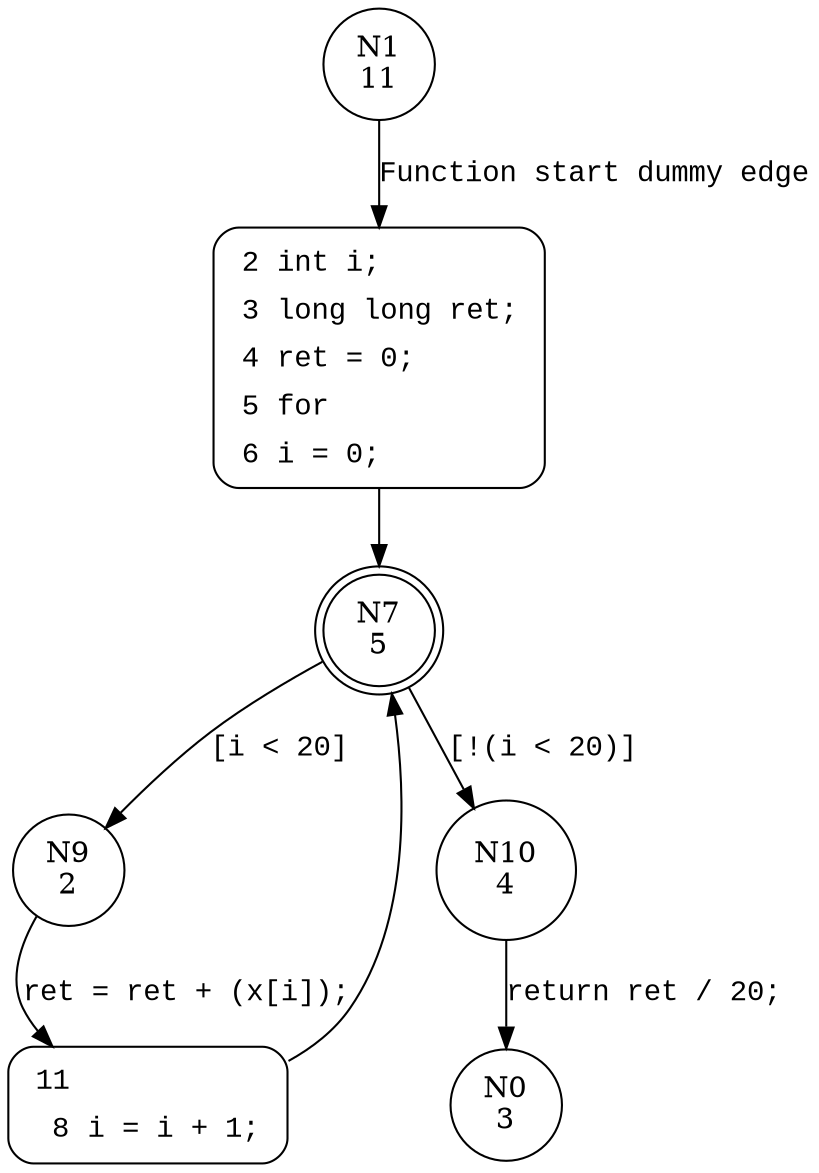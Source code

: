 digraph avg {
1 [shape="circle" label="N1\n11"]
2 [shape="circle" label="N2\n10"]
7 [shape="doublecircle" label="N7\n5"]
9 [shape="circle" label="N9\n2"]
10 [shape="circle" label="N10\n4"]
11 [shape="circle" label="N11\n1"]
0 [shape="circle" label="N0\n3"]
2 [style="filled,bold" penwidth="1" fillcolor="white" fontname="Courier New" shape="Mrecord" label=<<table border="0" cellborder="0" cellpadding="3" bgcolor="white"><tr><td align="right">2</td><td align="left">int i;</td></tr><tr><td align="right">3</td><td align="left">long long ret;</td></tr><tr><td align="right">4</td><td align="left">ret = 0;</td></tr><tr><td align="right">5</td><td align="left">for</td></tr><tr><td align="right">6</td><td align="left">i = 0;</td></tr></table>>]
2 -> 7[label=""]
11 [style="filled,bold" penwidth="1" fillcolor="white" fontname="Courier New" shape="Mrecord" label=<<table border="0" cellborder="0" cellpadding="3" bgcolor="white"><tr><td align="right">11</td><td align="left"></td></tr><tr><td align="right">8</td><td align="left">i = i + 1;</td></tr></table>>]
11 -> 7[label=""]
1 -> 2 [label="Function start dummy edge" fontname="Courier New"]
7 -> 9 [label="[i < 20]" fontname="Courier New"]
7 -> 10 [label="[!(i < 20)]" fontname="Courier New"]
9 -> 11 [label="ret = ret + (x[i]);" fontname="Courier New"]
10 -> 0 [label="return ret / 20;" fontname="Courier New"]
}